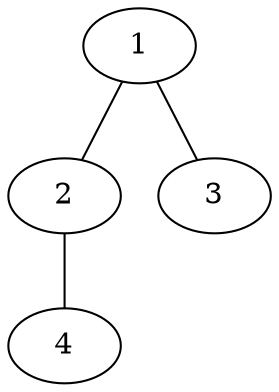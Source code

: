 graph {
	1 -- 2 [
		label = ""
		weight = ""
	];
	1 -- 3 [
		label = ""
		weight = ""
	];
	2 -- 4 [
		label = ""
		weight = ""
	];
}